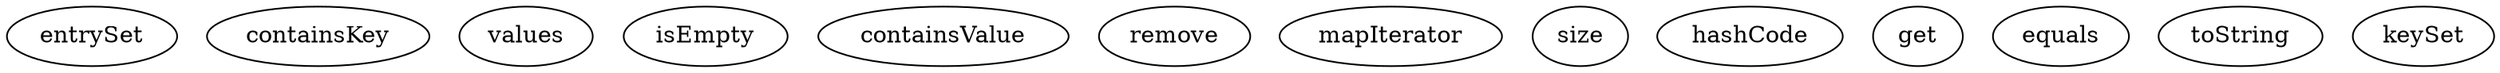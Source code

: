 digraph G {
entrySet;
containsKey;
values;
isEmpty;
containsValue;
remove;
mapIterator;
size;
hashCode;
get;
equals;
toString;
keySet;
}